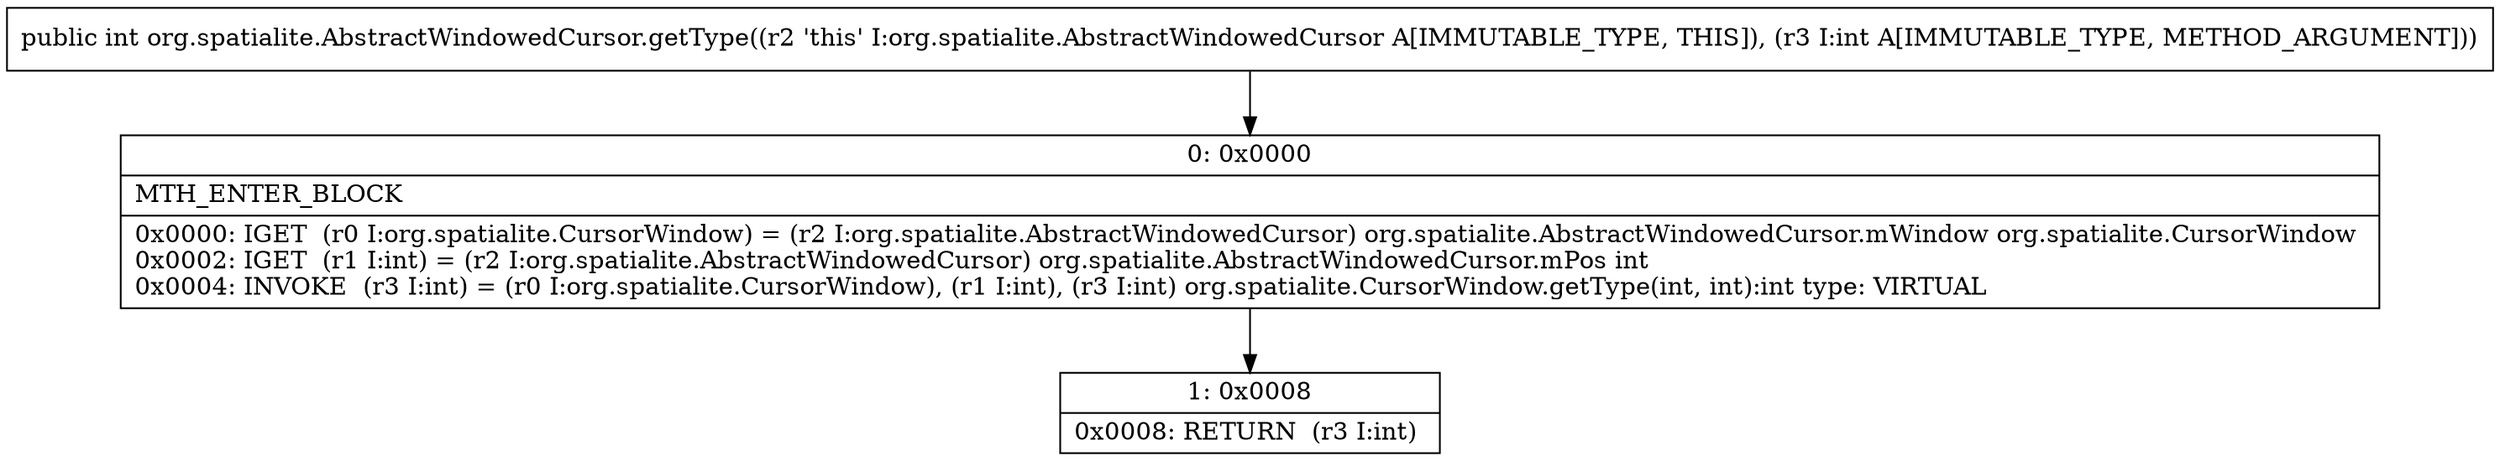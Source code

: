 digraph "CFG fororg.spatialite.AbstractWindowedCursor.getType(I)I" {
Node_0 [shape=record,label="{0\:\ 0x0000|MTH_ENTER_BLOCK\l|0x0000: IGET  (r0 I:org.spatialite.CursorWindow) = (r2 I:org.spatialite.AbstractWindowedCursor) org.spatialite.AbstractWindowedCursor.mWindow org.spatialite.CursorWindow \l0x0002: IGET  (r1 I:int) = (r2 I:org.spatialite.AbstractWindowedCursor) org.spatialite.AbstractWindowedCursor.mPos int \l0x0004: INVOKE  (r3 I:int) = (r0 I:org.spatialite.CursorWindow), (r1 I:int), (r3 I:int) org.spatialite.CursorWindow.getType(int, int):int type: VIRTUAL \l}"];
Node_1 [shape=record,label="{1\:\ 0x0008|0x0008: RETURN  (r3 I:int) \l}"];
MethodNode[shape=record,label="{public int org.spatialite.AbstractWindowedCursor.getType((r2 'this' I:org.spatialite.AbstractWindowedCursor A[IMMUTABLE_TYPE, THIS]), (r3 I:int A[IMMUTABLE_TYPE, METHOD_ARGUMENT])) }"];
MethodNode -> Node_0;
Node_0 -> Node_1;
}

